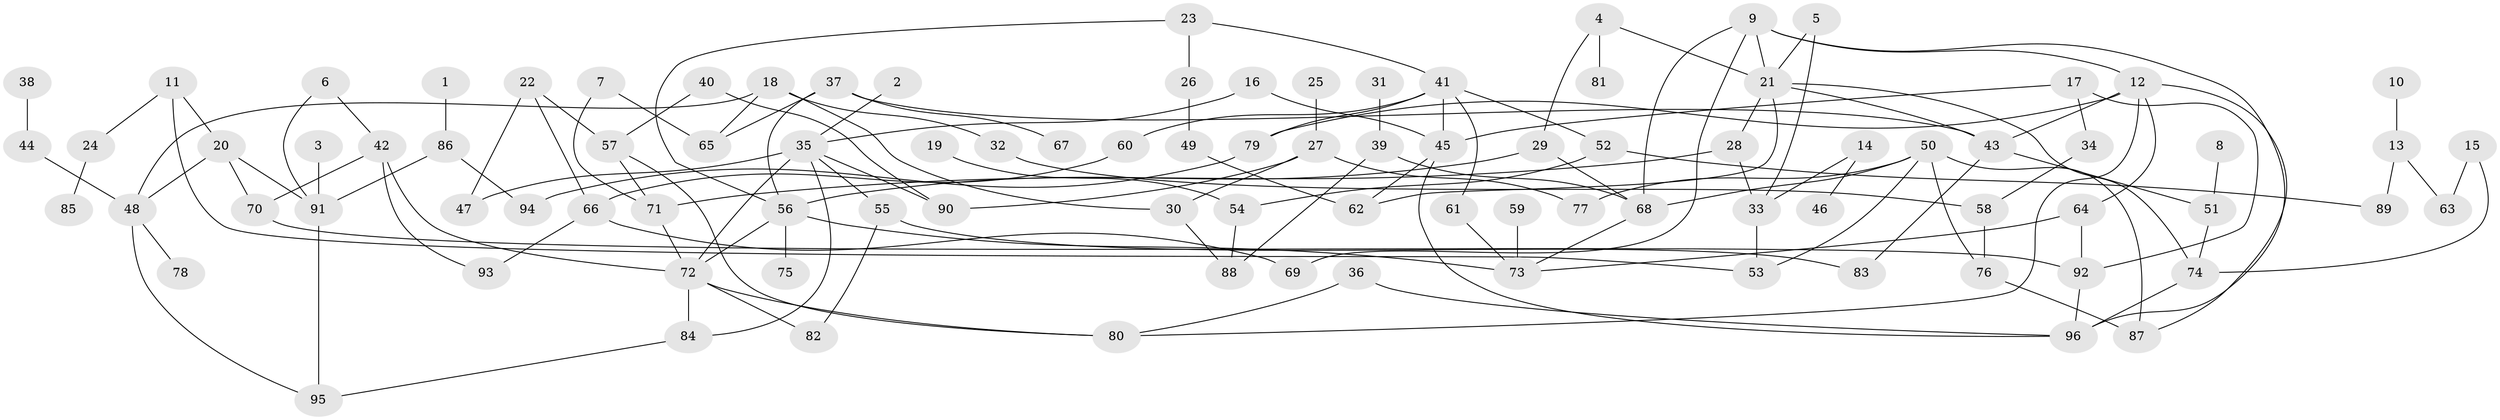 // coarse degree distribution, {1: 0.21052631578947367, 6: 0.05263157894736842, 4: 0.2631578947368421, 3: 0.13157894736842105, 2: 0.13157894736842105, 5: 0.10526315789473684, 10: 0.07894736842105263, 9: 0.02631578947368421}
// Generated by graph-tools (version 1.1) at 2025/42/03/04/25 21:42:50]
// undirected, 96 vertices, 141 edges
graph export_dot {
graph [start="1"]
  node [color=gray90,style=filled];
  1;
  2;
  3;
  4;
  5;
  6;
  7;
  8;
  9;
  10;
  11;
  12;
  13;
  14;
  15;
  16;
  17;
  18;
  19;
  20;
  21;
  22;
  23;
  24;
  25;
  26;
  27;
  28;
  29;
  30;
  31;
  32;
  33;
  34;
  35;
  36;
  37;
  38;
  39;
  40;
  41;
  42;
  43;
  44;
  45;
  46;
  47;
  48;
  49;
  50;
  51;
  52;
  53;
  54;
  55;
  56;
  57;
  58;
  59;
  60;
  61;
  62;
  63;
  64;
  65;
  66;
  67;
  68;
  69;
  70;
  71;
  72;
  73;
  74;
  75;
  76;
  77;
  78;
  79;
  80;
  81;
  82;
  83;
  84;
  85;
  86;
  87;
  88;
  89;
  90;
  91;
  92;
  93;
  94;
  95;
  96;
  1 -- 86;
  2 -- 35;
  3 -- 91;
  4 -- 21;
  4 -- 29;
  4 -- 81;
  5 -- 21;
  5 -- 33;
  6 -- 42;
  6 -- 91;
  7 -- 65;
  7 -- 71;
  8 -- 51;
  9 -- 12;
  9 -- 21;
  9 -- 68;
  9 -- 69;
  9 -- 96;
  10 -- 13;
  11 -- 20;
  11 -- 24;
  11 -- 53;
  12 -- 43;
  12 -- 64;
  12 -- 79;
  12 -- 80;
  12 -- 87;
  13 -- 63;
  13 -- 89;
  14 -- 33;
  14 -- 46;
  15 -- 63;
  15 -- 74;
  16 -- 35;
  16 -- 45;
  17 -- 34;
  17 -- 45;
  17 -- 92;
  18 -- 30;
  18 -- 32;
  18 -- 48;
  18 -- 65;
  19 -- 54;
  20 -- 48;
  20 -- 70;
  20 -- 91;
  21 -- 28;
  21 -- 43;
  21 -- 62;
  21 -- 74;
  22 -- 47;
  22 -- 57;
  22 -- 66;
  23 -- 26;
  23 -- 41;
  23 -- 56;
  24 -- 85;
  25 -- 27;
  26 -- 49;
  27 -- 30;
  27 -- 77;
  27 -- 90;
  28 -- 33;
  28 -- 71;
  29 -- 56;
  29 -- 68;
  30 -- 88;
  31 -- 39;
  32 -- 58;
  33 -- 53;
  34 -- 58;
  35 -- 47;
  35 -- 55;
  35 -- 72;
  35 -- 84;
  35 -- 90;
  36 -- 80;
  36 -- 96;
  37 -- 43;
  37 -- 56;
  37 -- 65;
  37 -- 67;
  38 -- 44;
  39 -- 68;
  39 -- 88;
  40 -- 57;
  40 -- 90;
  41 -- 45;
  41 -- 52;
  41 -- 60;
  41 -- 61;
  41 -- 79;
  42 -- 70;
  42 -- 72;
  42 -- 93;
  43 -- 51;
  43 -- 83;
  44 -- 48;
  45 -- 62;
  45 -- 96;
  48 -- 78;
  48 -- 95;
  49 -- 62;
  50 -- 53;
  50 -- 68;
  50 -- 76;
  50 -- 77;
  50 -- 87;
  51 -- 74;
  52 -- 54;
  52 -- 89;
  54 -- 88;
  55 -- 82;
  55 -- 83;
  56 -- 72;
  56 -- 73;
  56 -- 75;
  57 -- 71;
  57 -- 80;
  58 -- 76;
  59 -- 73;
  60 -- 66;
  61 -- 73;
  64 -- 73;
  64 -- 92;
  66 -- 69;
  66 -- 93;
  68 -- 73;
  70 -- 92;
  71 -- 72;
  72 -- 80;
  72 -- 82;
  72 -- 84;
  74 -- 96;
  76 -- 87;
  79 -- 94;
  84 -- 95;
  86 -- 91;
  86 -- 94;
  91 -- 95;
  92 -- 96;
}
